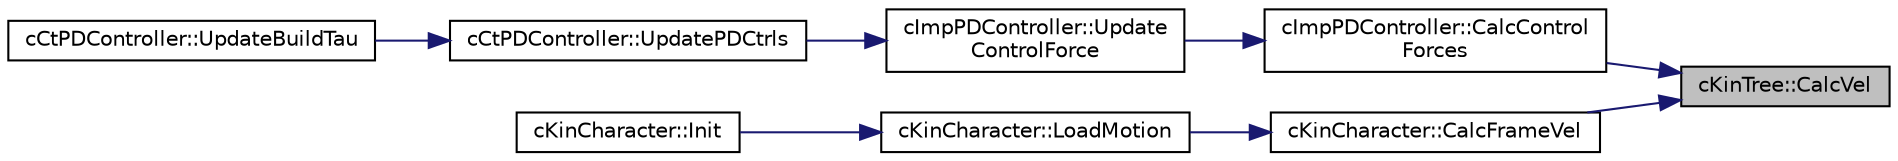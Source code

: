 digraph "cKinTree::CalcVel"
{
 // LATEX_PDF_SIZE
  edge [fontname="Helvetica",fontsize="10",labelfontname="Helvetica",labelfontsize="10"];
  node [fontname="Helvetica",fontsize="10",shape=record];
  rankdir="RL";
  Node1 [label="cKinTree::CalcVel",height=0.2,width=0.4,color="black", fillcolor="grey75", style="filled", fontcolor="black",tooltip=" "];
  Node1 -> Node2 [dir="back",color="midnightblue",fontsize="10",style="solid",fontname="Helvetica"];
  Node2 [label="cImpPDController::CalcControl\lForces",height=0.2,width=0.4,color="black", fillcolor="white", style="filled",URL="$classc_imp_p_d_controller.html#ad842a2f1c8e4fcc041e5e5c92251711f",tooltip=" "];
  Node2 -> Node3 [dir="back",color="midnightblue",fontsize="10",style="solid",fontname="Helvetica"];
  Node3 [label="cImpPDController::Update\lControlForce",height=0.2,width=0.4,color="black", fillcolor="white", style="filled",URL="$classc_imp_p_d_controller.html#a1720b102b3336b93c5d09d6740492eec",tooltip=" "];
  Node3 -> Node4 [dir="back",color="midnightblue",fontsize="10",style="solid",fontname="Helvetica"];
  Node4 [label="cCtPDController::UpdatePDCtrls",height=0.2,width=0.4,color="black", fillcolor="white", style="filled",URL="$classc_ct_p_d_controller.html#a6125968b7f2f754ff772124f23ad6298",tooltip=" "];
  Node4 -> Node5 [dir="back",color="midnightblue",fontsize="10",style="solid",fontname="Helvetica"];
  Node5 [label="cCtPDController::UpdateBuildTau",height=0.2,width=0.4,color="black", fillcolor="white", style="filled",URL="$classc_ct_p_d_controller.html#a60b43d5fabd5bd4f6d9528f09115e11d",tooltip=" "];
  Node1 -> Node6 [dir="back",color="midnightblue",fontsize="10",style="solid",fontname="Helvetica"];
  Node6 [label="cKinCharacter::CalcFrameVel",height=0.2,width=0.4,color="black", fillcolor="white", style="filled",URL="$classc_kin_character.html#ad04e0843ae930cf723578a1ca6e74aa7",tooltip=" "];
  Node6 -> Node7 [dir="back",color="midnightblue",fontsize="10",style="solid",fontname="Helvetica"];
  Node7 [label="cKinCharacter::LoadMotion",height=0.2,width=0.4,color="black", fillcolor="white", style="filled",URL="$classc_kin_character.html#aadfb26f290511a722fa701f7cf134845",tooltip=" "];
  Node7 -> Node8 [dir="back",color="midnightblue",fontsize="10",style="solid",fontname="Helvetica"];
  Node8 [label="cKinCharacter::Init",height=0.2,width=0.4,color="black", fillcolor="white", style="filled",URL="$classc_kin_character.html#a8aae2e1ec2b7b0fcdfc9b6ee2b4df4b7",tooltip=" "];
}
